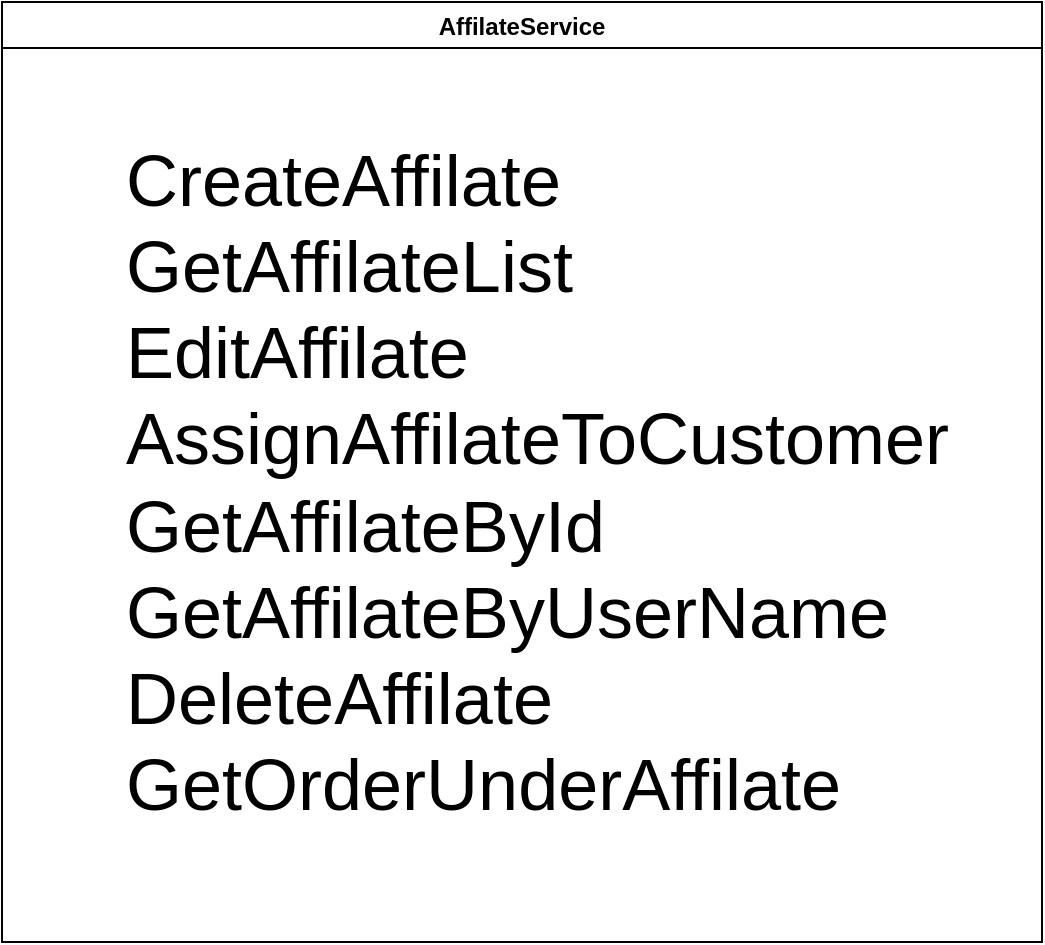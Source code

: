 <mxfile>
    <diagram id="BJ6Jli2lfZDKd5RAHIWU" name="Page-1">
        <mxGraphModel dx="1567" dy="1260" grid="1" gridSize="10" guides="1" tooltips="1" connect="1" arrows="1" fold="1" page="1" pageScale="1" pageWidth="1654" pageHeight="1169" math="0" shadow="0">
            <root>
                <mxCell id="0"/>
                <mxCell id="1" parent="0"/>
                <mxCell id="2" value="AffilateService" style="swimlane;" parent="1" vertex="1">
                    <mxGeometry x="680" y="320" width="520" height="470" as="geometry"/>
                </mxCell>
                <mxCell id="3" value="CreateAffilate&lt;br&gt;GetAffilateList&lt;br&gt;EditAffilate&lt;br&gt;AssignAffilateToCustomer&lt;br&gt;GetAffilateById&lt;br&gt;GetAffilateByUserName&lt;br&gt;DeleteAffilate&lt;br&gt;GetOrderUnderAffilate" style="text;html=1;align=left;verticalAlign=middle;resizable=0;points=[];autosize=1;strokeColor=none;fillColor=none;fontSize=36;" parent="2" vertex="1">
                    <mxGeometry x="60" y="70" width="430" height="340" as="geometry"/>
                </mxCell>
            </root>
        </mxGraphModel>
    </diagram>
</mxfile>